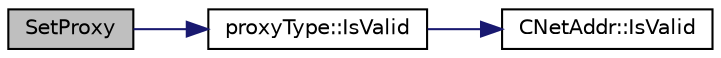 digraph "SetProxy"
{
  edge [fontname="Helvetica",fontsize="10",labelfontname="Helvetica",labelfontsize="10"];
  node [fontname="Helvetica",fontsize="10",shape=record];
  rankdir="LR";
  Node85 [label="SetProxy",height=0.2,width=0.4,color="black", fillcolor="grey75", style="filled", fontcolor="black"];
  Node85 -> Node86 [color="midnightblue",fontsize="10",style="solid",fontname="Helvetica"];
  Node86 [label="proxyType::IsValid",height=0.2,width=0.4,color="black", fillcolor="white", style="filled",URL="$classproxy_type.html#a3f3c9c016b103c8ff5e61d115c188b36"];
  Node86 -> Node87 [color="midnightblue",fontsize="10",style="solid",fontname="Helvetica"];
  Node87 [label="CNetAddr::IsValid",height=0.2,width=0.4,color="black", fillcolor="white", style="filled",URL="$class_c_net_addr.html#a6fe20b8da9701ca5dc2af078e2e8ac25"];
}

